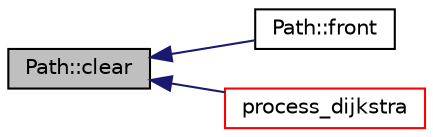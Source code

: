 digraph "Path::clear"
{
  edge [fontname="Helvetica",fontsize="10",labelfontname="Helvetica",labelfontsize="10"];
  node [fontname="Helvetica",fontsize="10",shape=record];
  rankdir="LR";
  Node59 [label="Path::clear",height=0.2,width=0.4,color="black", fillcolor="grey75", style="filled", fontcolor="black"];
  Node59 -> Node60 [dir="back",color="midnightblue",fontsize="10",style="solid",fontname="Helvetica"];
  Node60 [label="Path::front",height=0.2,width=0.4,color="black", fillcolor="white", style="filled",URL="$classPath.html#a6fc87e41a998bdfe9fd94c3647e6f2ba"];
  Node59 -> Node61 [dir="back",color="midnightblue",fontsize="10",style="solid",fontname="Helvetica"];
  Node61 [label="process_dijkstra",height=0.2,width=0.4,color="red", fillcolor="white", style="filled",URL="$dijkstra_8hpp.html#aa8fd68ac88d3fe6d7f7a3792e154f5d8"];
}
